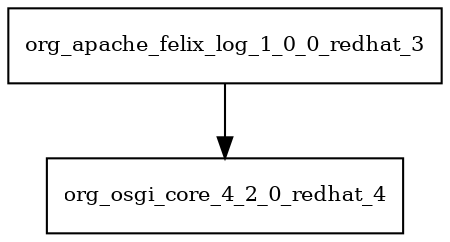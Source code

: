 digraph org_apache_felix_log_1_0_0_redhat_3_dependencies {
  node [shape = box, fontsize=10.0];
  org_apache_felix_log_1_0_0_redhat_3 -> org_osgi_core_4_2_0_redhat_4;
}
